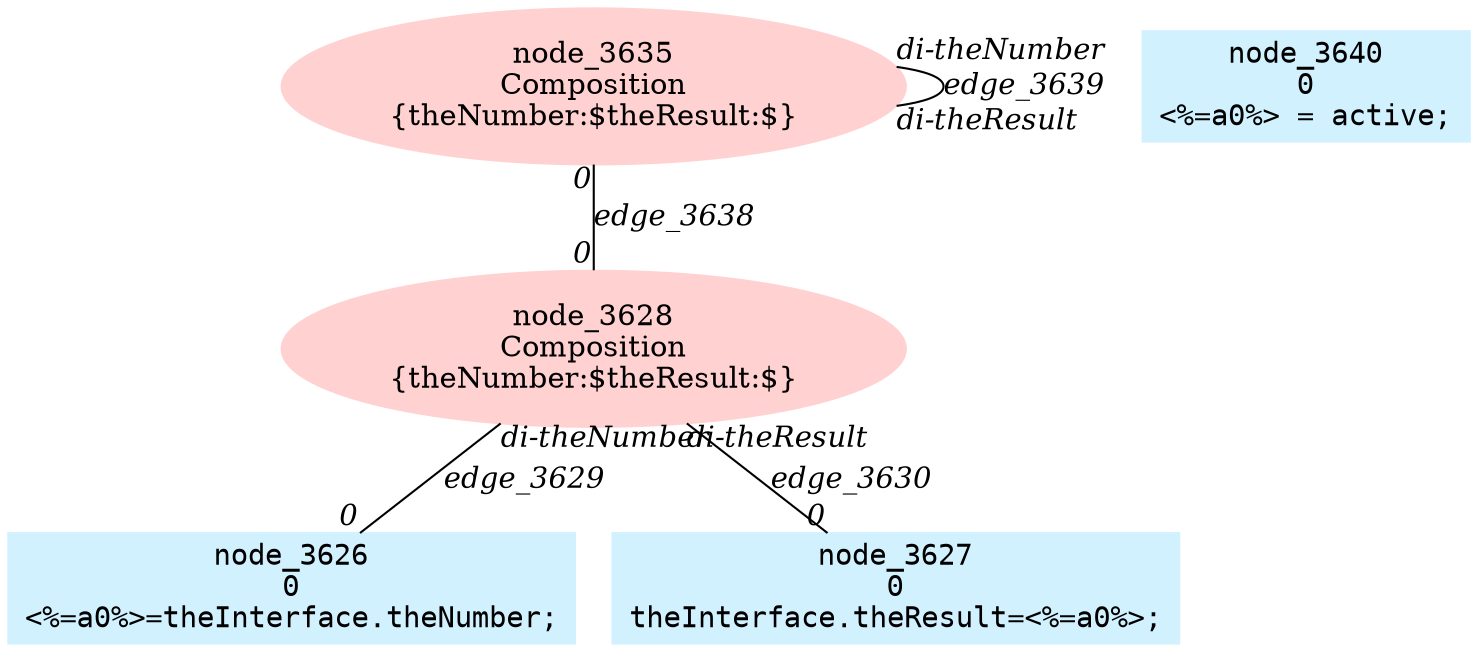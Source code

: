 digraph g{node_3628 [shape=ellipse, style=filled, color="#ffd1d1", label="node_3628
Composition
{theNumber:$theResult:$}" ]
node_3635 [shape=ellipse, style=filled, color="#ffd1d1", label="node_3635
Composition
{theNumber:$theResult:$}" ]
node_3626 [shape=box, style=filled, color="#d1f1ff", fontname="Courier", label="node_3626
0
<%=a0%>=theInterface.theNumber;
" ]
node_3627 [shape=box, style=filled, color="#d1f1ff", fontname="Courier", label="node_3627
0
theInterface.theResult=<%=a0%>;
" ]
node_3640 [shape=box, style=filled, color="#d1f1ff", fontname="Courier", label="node_3640
0
<%=a0%> = active;
" ]
node_3628 -> node_3626 [dir=none, arrowHead=none, fontname="Times-Italic", label="edge_3629",  headlabel="0", taillabel="di-theNumber" ]
node_3628 -> node_3627 [dir=none, arrowHead=none, fontname="Times-Italic", label="edge_3630",  headlabel="0", taillabel="di-theResult" ]
node_3635 -> node_3628 [dir=none, arrowHead=none, fontname="Times-Italic", label="edge_3638",  headlabel="0", taillabel="0" ]
node_3635 -> node_3635 [dir=none, arrowHead=none, fontname="Times-Italic", label="edge_3639",  headlabel="di-theResult", taillabel="di-theNumber" ]
}